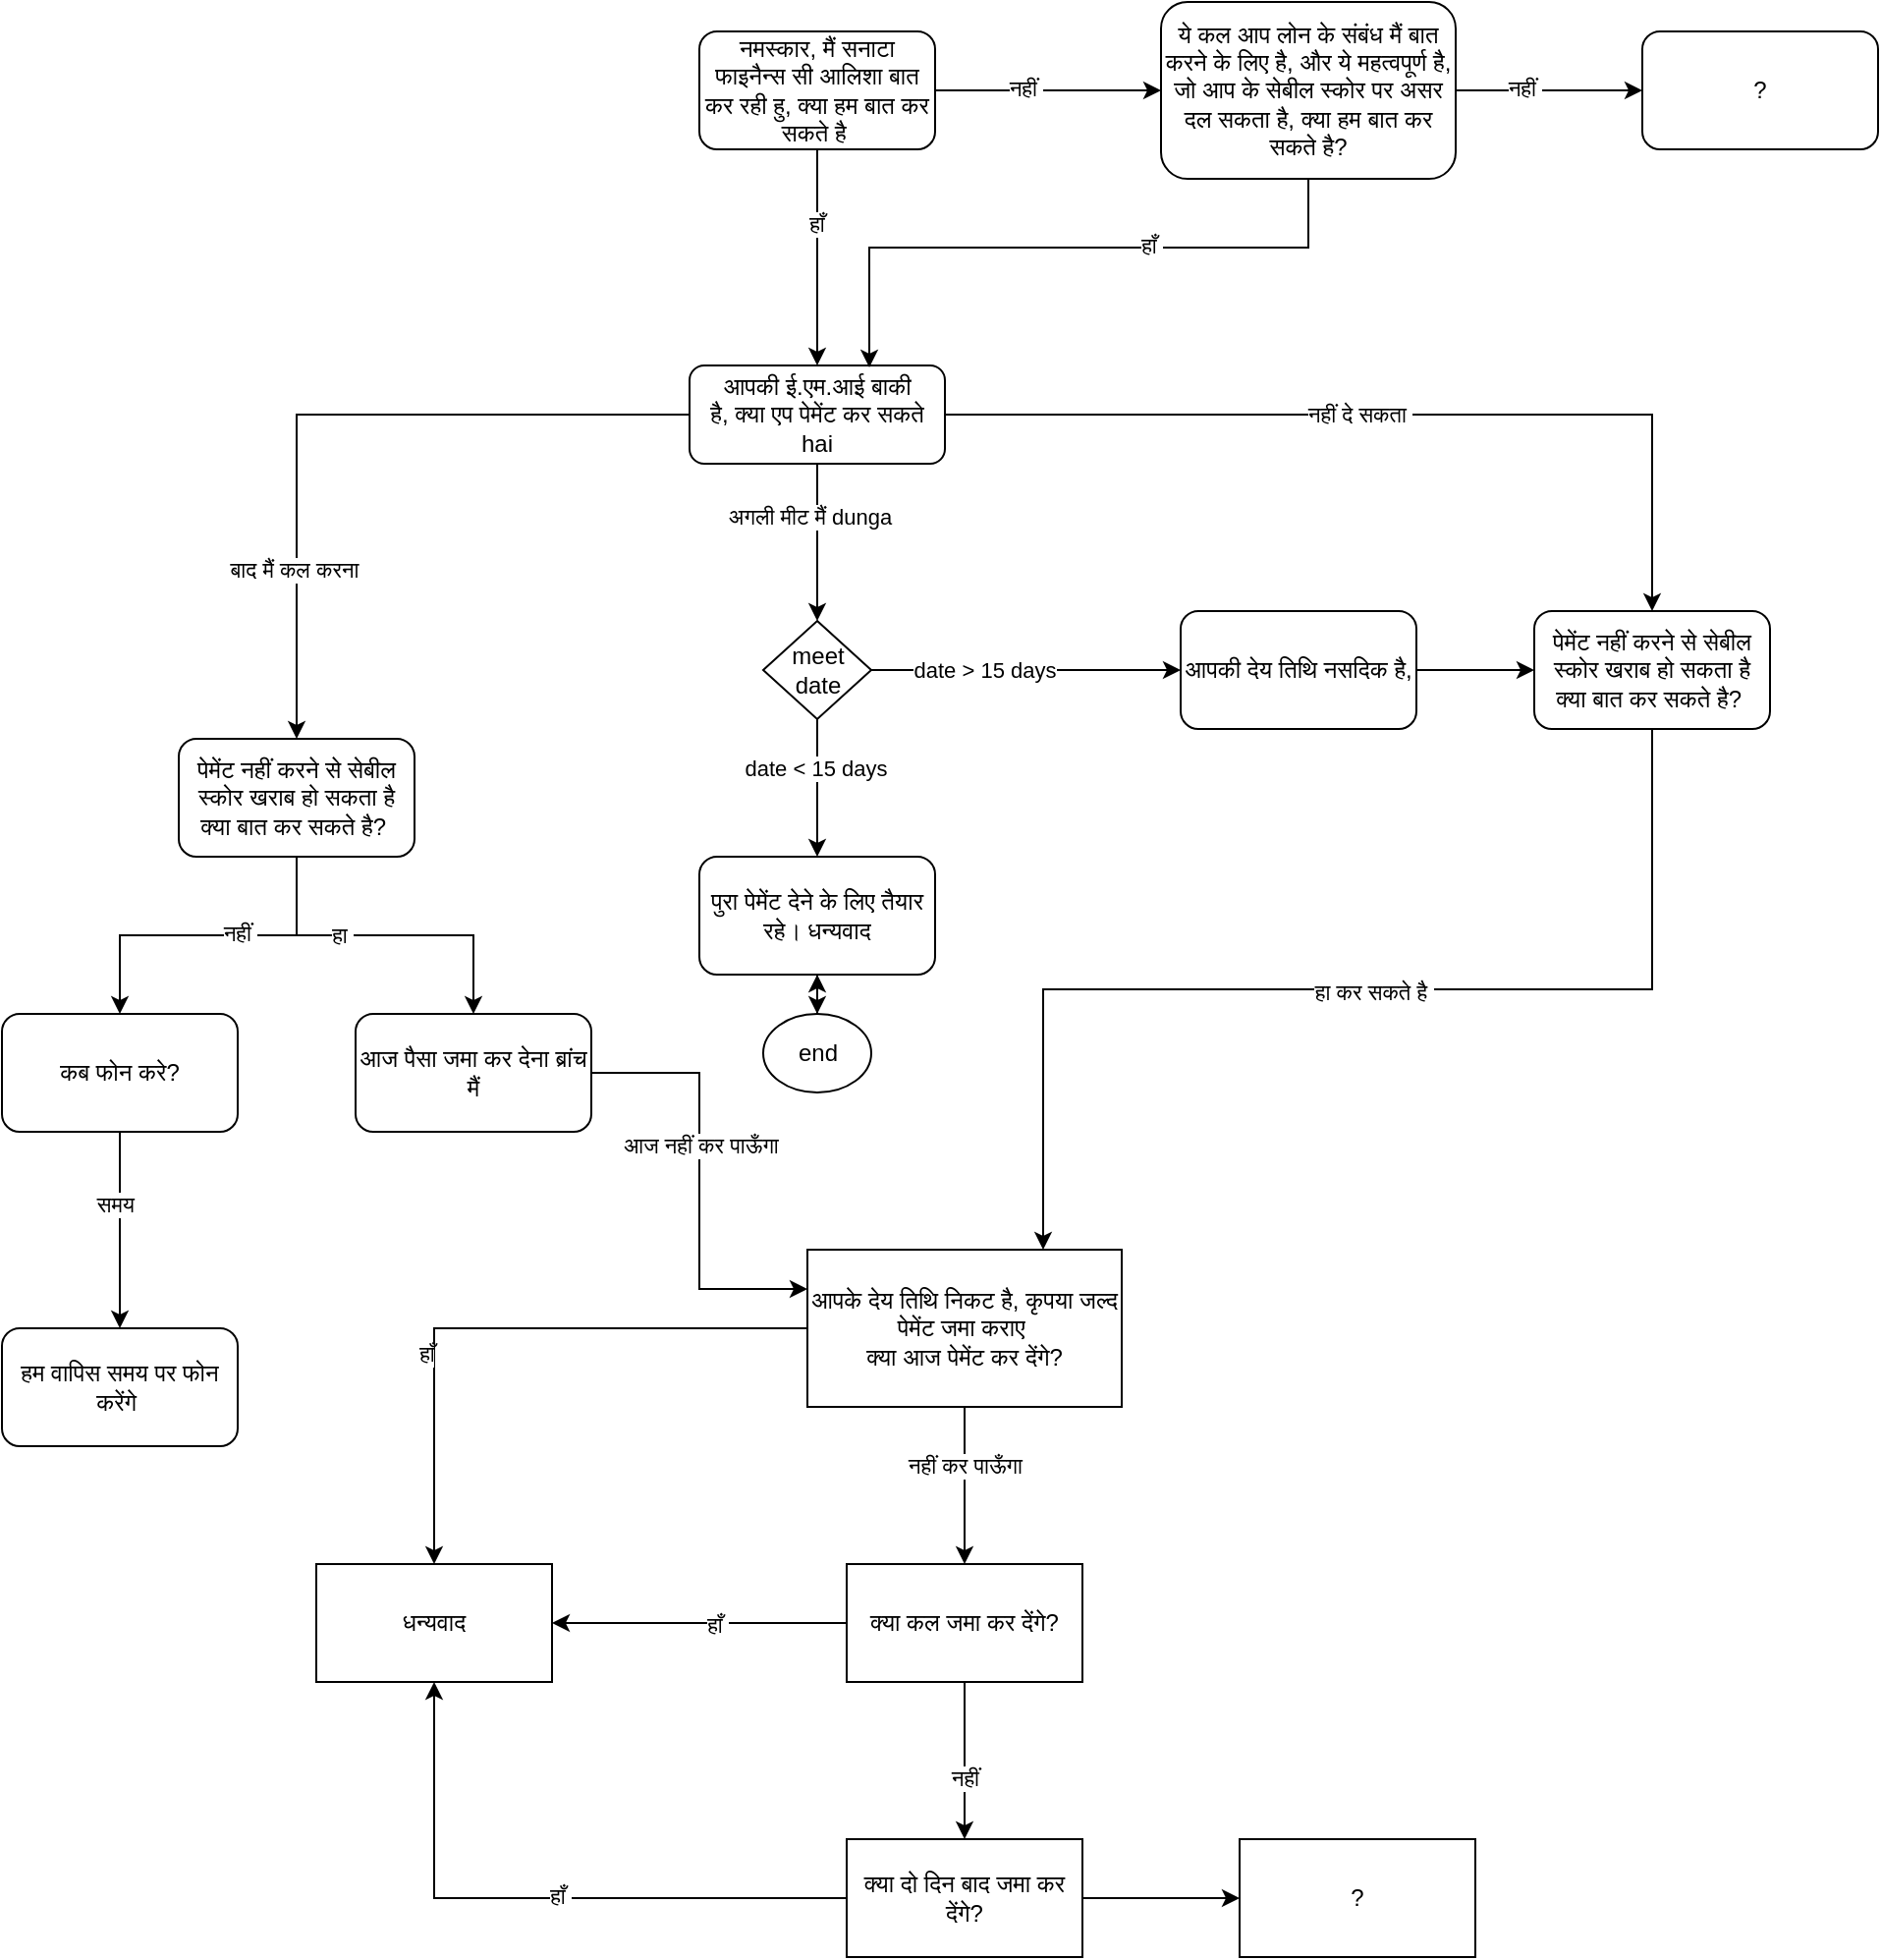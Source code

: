 <mxfile version="21.5.0" type="github">
  <diagram name="Page-1" id="A8u1cGYjJxs3ynTsOh-E">
    <mxGraphModel dx="2308" dy="832" grid="1" gridSize="10" guides="1" tooltips="1" connect="1" arrows="1" fold="1" page="1" pageScale="1" pageWidth="850" pageHeight="1100" math="0" shadow="0">
      <root>
        <mxCell id="0" />
        <mxCell id="1" parent="0" />
        <mxCell id="ubHi6udfQPmIiIhLqrcd-3" value="" style="edgeStyle=orthogonalEdgeStyle;rounded=0;orthogonalLoop=1;jettySize=auto;html=1;" parent="1" source="ubHi6udfQPmIiIhLqrcd-1" target="ubHi6udfQPmIiIhLqrcd-2" edge="1">
          <mxGeometry relative="1" as="geometry" />
        </mxCell>
        <mxCell id="ubHi6udfQPmIiIhLqrcd-4" value="बाद मैं कल करना&amp;nbsp;" style="edgeLabel;html=1;align=center;verticalAlign=middle;resizable=0;points=[];" parent="ubHi6udfQPmIiIhLqrcd-3" vertex="1" connectable="0">
          <mxGeometry x="0.425" relative="1" as="geometry">
            <mxPoint y="19" as="offset" />
          </mxGeometry>
        </mxCell>
        <mxCell id="ubHi6udfQPmIiIhLqrcd-6" value="" style="edgeStyle=orthogonalEdgeStyle;rounded=0;orthogonalLoop=1;jettySize=auto;html=1;" parent="1" source="D9SxiUH87e-Rk3kENxuC-22" target="ubHi6udfQPmIiIhLqrcd-5" edge="1">
          <mxGeometry relative="1" as="geometry">
            <Array as="points">
              <mxPoint x="385" y="480" />
              <mxPoint x="385" y="480" />
            </Array>
          </mxGeometry>
        </mxCell>
        <mxCell id="D9SxiUH87e-Rk3kENxuC-53" value="date &amp;lt; 15 days" style="edgeLabel;html=1;align=center;verticalAlign=middle;resizable=0;points=[];" vertex="1" connectable="0" parent="ubHi6udfQPmIiIhLqrcd-6">
          <mxGeometry x="-0.304" y="-1" relative="1" as="geometry">
            <mxPoint as="offset" />
          </mxGeometry>
        </mxCell>
        <mxCell id="ubHi6udfQPmIiIhLqrcd-9" value="" style="edgeStyle=orthogonalEdgeStyle;rounded=0;orthogonalLoop=1;jettySize=auto;html=1;" parent="1" source="ubHi6udfQPmIiIhLqrcd-1" target="ubHi6udfQPmIiIhLqrcd-8" edge="1">
          <mxGeometry relative="1" as="geometry" />
        </mxCell>
        <mxCell id="ubHi6udfQPmIiIhLqrcd-10" value="नहीं दे सकता&amp;nbsp;" style="edgeLabel;html=1;align=center;verticalAlign=middle;resizable=0;points=[];" parent="ubHi6udfQPmIiIhLqrcd-9" vertex="1" connectable="0">
          <mxGeometry x="0.529" y="-3" relative="1" as="geometry">
            <mxPoint x="-141" y="-3" as="offset" />
          </mxGeometry>
        </mxCell>
        <mxCell id="ubHi6udfQPmIiIhLqrcd-1" value="आपकी ई.एम.आई बाकी&lt;br&gt;है, क्या एप पेमेंट कर सकते&lt;br&gt;hai" style="rounded=1;whiteSpace=wrap;html=1;" parent="1" vertex="1">
          <mxGeometry x="320" y="260" width="130" height="50" as="geometry" />
        </mxCell>
        <mxCell id="ubHi6udfQPmIiIhLqrcd-13" value="" style="edgeStyle=orthogonalEdgeStyle;rounded=0;orthogonalLoop=1;jettySize=auto;html=1;" parent="1" source="ubHi6udfQPmIiIhLqrcd-2" target="ubHi6udfQPmIiIhLqrcd-12" edge="1">
          <mxGeometry relative="1" as="geometry" />
        </mxCell>
        <mxCell id="ubHi6udfQPmIiIhLqrcd-14" value="हा&amp;nbsp;" style="edgeLabel;html=1;align=center;verticalAlign=middle;resizable=0;points=[];" parent="ubHi6udfQPmIiIhLqrcd-13" vertex="1" connectable="0">
          <mxGeometry x="-0.265" relative="1" as="geometry">
            <mxPoint as="offset" />
          </mxGeometry>
        </mxCell>
        <mxCell id="ubHi6udfQPmIiIhLqrcd-16" value="" style="edgeStyle=orthogonalEdgeStyle;rounded=0;orthogonalLoop=1;jettySize=auto;html=1;" parent="1" source="ubHi6udfQPmIiIhLqrcd-2" target="ubHi6udfQPmIiIhLqrcd-15" edge="1">
          <mxGeometry relative="1" as="geometry" />
        </mxCell>
        <mxCell id="ubHi6udfQPmIiIhLqrcd-17" value="नहीं&amp;nbsp;" style="edgeLabel;html=1;align=center;verticalAlign=middle;resizable=0;points=[];" parent="ubHi6udfQPmIiIhLqrcd-16" vertex="1" connectable="0">
          <mxGeometry x="-0.189" y="-1" relative="1" as="geometry">
            <mxPoint as="offset" />
          </mxGeometry>
        </mxCell>
        <mxCell id="ubHi6udfQPmIiIhLqrcd-2" value="पेमेंट नहीं करने से सेबील स्कोर खराब हो सकता है&lt;br&gt;क्या बात कर सकते है?&amp;nbsp;" style="whiteSpace=wrap;html=1;rounded=1;" parent="1" vertex="1">
          <mxGeometry x="60" y="450" width="120" height="60" as="geometry" />
        </mxCell>
        <mxCell id="D9SxiUH87e-Rk3kENxuC-10" value="" style="edgeStyle=orthogonalEdgeStyle;rounded=0;orthogonalLoop=1;jettySize=auto;html=1;" edge="1" parent="1" source="ubHi6udfQPmIiIhLqrcd-5" target="D9SxiUH87e-Rk3kENxuC-9">
          <mxGeometry relative="1" as="geometry" />
        </mxCell>
        <mxCell id="ubHi6udfQPmIiIhLqrcd-5" value="पुरा पेमेंट देने के लिए तैयार रहे। धन्यवाद" style="whiteSpace=wrap;html=1;rounded=1;" parent="1" vertex="1">
          <mxGeometry x="325" y="510" width="120" height="60" as="geometry" />
        </mxCell>
        <mxCell id="D9SxiUH87e-Rk3kENxuC-19" style="edgeStyle=orthogonalEdgeStyle;rounded=0;orthogonalLoop=1;jettySize=auto;html=1;entryX=0.75;entryY=0;entryDx=0;entryDy=0;exitX=0.5;exitY=1;exitDx=0;exitDy=0;" edge="1" parent="1" source="ubHi6udfQPmIiIhLqrcd-8" target="D9SxiUH87e-Rk3kENxuC-2">
          <mxGeometry relative="1" as="geometry" />
        </mxCell>
        <mxCell id="D9SxiUH87e-Rk3kENxuC-21" value="हा कर सकते है&amp;nbsp;" style="edgeLabel;html=1;align=center;verticalAlign=middle;resizable=0;points=[];" vertex="1" connectable="0" parent="D9SxiUH87e-Rk3kENxuC-19">
          <mxGeometry x="-0.046" y="1" relative="1" as="geometry">
            <mxPoint as="offset" />
          </mxGeometry>
        </mxCell>
        <mxCell id="ubHi6udfQPmIiIhLqrcd-8" value="&lt;span style=&quot;font-family: Helvetica; font-size: 12px; font-style: normal; font-variant-ligatures: normal; font-variant-caps: normal; font-weight: 400; letter-spacing: normal; orphans: 2; text-align: center; text-indent: 0px; text-transform: none; widows: 2; word-spacing: 0px; -webkit-text-stroke-width: 0px; text-decoration-thickness: initial; text-decoration-style: initial; text-decoration-color: initial; float: none; display: inline !important;&quot;&gt;पेमेंट नहीं करने से सेबील स्कोर खराब हो सकता है&lt;/span&gt;&lt;br style=&quot;border-color: var(--border-color); font-family: Helvetica; font-size: 12px; font-style: normal; font-variant-ligatures: normal; font-variant-caps: normal; font-weight: 400; letter-spacing: normal; orphans: 2; text-align: center; text-indent: 0px; text-transform: none; widows: 2; word-spacing: 0px; -webkit-text-stroke-width: 0px; text-decoration-thickness: initial; text-decoration-style: initial; text-decoration-color: initial;&quot;&gt;&lt;span style=&quot;font-family: Helvetica; font-size: 12px; font-style: normal; font-variant-ligatures: normal; font-variant-caps: normal; font-weight: 400; letter-spacing: normal; orphans: 2; text-align: center; text-indent: 0px; text-transform: none; widows: 2; word-spacing: 0px; -webkit-text-stroke-width: 0px; text-decoration-thickness: initial; text-decoration-style: initial; text-decoration-color: initial; float: none; display: inline !important;&quot;&gt;क्या बात कर सकते है?&amp;nbsp;&lt;/span&gt;" style="whiteSpace=wrap;html=1;rounded=1;labelBackgroundColor=none;fontColor=default;" parent="1" vertex="1">
          <mxGeometry x="750" y="385" width="120" height="60" as="geometry" />
        </mxCell>
        <mxCell id="D9SxiUH87e-Rk3kENxuC-17" style="edgeStyle=orthogonalEdgeStyle;rounded=0;orthogonalLoop=1;jettySize=auto;html=1;entryX=0;entryY=0.25;entryDx=0;entryDy=0;" edge="1" parent="1" source="ubHi6udfQPmIiIhLqrcd-12" target="D9SxiUH87e-Rk3kENxuC-2">
          <mxGeometry relative="1" as="geometry" />
        </mxCell>
        <mxCell id="D9SxiUH87e-Rk3kENxuC-18" value="आज नहीं कर पाऊँगा&amp;nbsp;" style="edgeLabel;html=1;align=center;verticalAlign=middle;resizable=0;points=[];" vertex="1" connectable="0" parent="D9SxiUH87e-Rk3kENxuC-17">
          <mxGeometry x="-0.169" y="2" relative="1" as="geometry">
            <mxPoint as="offset" />
          </mxGeometry>
        </mxCell>
        <mxCell id="ubHi6udfQPmIiIhLqrcd-12" value="आज पैसा जमा कर देना ब्रांच मैं" style="whiteSpace=wrap;html=1;rounded=1;" parent="1" vertex="1">
          <mxGeometry x="150" y="590" width="120" height="60" as="geometry" />
        </mxCell>
        <mxCell id="D9SxiUH87e-Rk3kENxuC-45" value="" style="edgeStyle=orthogonalEdgeStyle;rounded=0;orthogonalLoop=1;jettySize=auto;html=1;" edge="1" parent="1" source="ubHi6udfQPmIiIhLqrcd-15" target="D9SxiUH87e-Rk3kENxuC-44">
          <mxGeometry relative="1" as="geometry" />
        </mxCell>
        <mxCell id="D9SxiUH87e-Rk3kENxuC-46" value="समय&amp;nbsp;" style="edgeLabel;html=1;align=center;verticalAlign=middle;resizable=0;points=[];" vertex="1" connectable="0" parent="D9SxiUH87e-Rk3kENxuC-45">
          <mxGeometry x="-0.26" y="-1" relative="1" as="geometry">
            <mxPoint as="offset" />
          </mxGeometry>
        </mxCell>
        <mxCell id="ubHi6udfQPmIiIhLqrcd-15" value="कब फोन करे?" style="whiteSpace=wrap;html=1;rounded=1;" parent="1" vertex="1">
          <mxGeometry x="-30" y="590" width="120" height="60" as="geometry" />
        </mxCell>
        <mxCell id="D9SxiUH87e-Rk3kENxuC-4" value="" style="edgeStyle=orthogonalEdgeStyle;rounded=0;orthogonalLoop=1;jettySize=auto;html=1;" edge="1" parent="1" source="D9SxiUH87e-Rk3kENxuC-2" target="D9SxiUH87e-Rk3kENxuC-3">
          <mxGeometry relative="1" as="geometry" />
        </mxCell>
        <mxCell id="D9SxiUH87e-Rk3kENxuC-5" value="हाँ" style="edgeLabel;html=1;align=center;verticalAlign=middle;resizable=0;points=[];" vertex="1" connectable="0" parent="D9SxiUH87e-Rk3kENxuC-4">
          <mxGeometry x="0.305" y="-4" relative="1" as="geometry">
            <mxPoint as="offset" />
          </mxGeometry>
        </mxCell>
        <mxCell id="D9SxiUH87e-Rk3kENxuC-7" value="" style="edgeStyle=orthogonalEdgeStyle;rounded=0;orthogonalLoop=1;jettySize=auto;html=1;" edge="1" parent="1" source="D9SxiUH87e-Rk3kENxuC-2" target="D9SxiUH87e-Rk3kENxuC-6">
          <mxGeometry relative="1" as="geometry" />
        </mxCell>
        <mxCell id="D9SxiUH87e-Rk3kENxuC-8" value="नहीं कर पाऊँगा" style="edgeLabel;html=1;align=center;verticalAlign=middle;resizable=0;points=[];" vertex="1" connectable="0" parent="D9SxiUH87e-Rk3kENxuC-7">
          <mxGeometry x="-0.253" relative="1" as="geometry">
            <mxPoint as="offset" />
          </mxGeometry>
        </mxCell>
        <mxCell id="D9SxiUH87e-Rk3kENxuC-2" value="आपके देय तिथि निकट है, कृपया जल्द पेमेंट जमा कराए&amp;nbsp;&lt;br&gt;क्या आज पेमेंट कर देंगे?" style="whiteSpace=wrap;html=1;" vertex="1" parent="1">
          <mxGeometry x="380" y="710" width="160" height="80" as="geometry" />
        </mxCell>
        <mxCell id="D9SxiUH87e-Rk3kENxuC-3" value="धन्यवाद" style="whiteSpace=wrap;html=1;" vertex="1" parent="1">
          <mxGeometry x="130" y="870" width="120" height="60" as="geometry" />
        </mxCell>
        <mxCell id="D9SxiUH87e-Rk3kENxuC-11" style="edgeStyle=orthogonalEdgeStyle;rounded=0;orthogonalLoop=1;jettySize=auto;html=1;entryX=1;entryY=0.5;entryDx=0;entryDy=0;" edge="1" parent="1" source="D9SxiUH87e-Rk3kENxuC-6" target="D9SxiUH87e-Rk3kENxuC-3">
          <mxGeometry relative="1" as="geometry" />
        </mxCell>
        <mxCell id="D9SxiUH87e-Rk3kENxuC-12" value="हाँ&amp;nbsp;" style="edgeLabel;html=1;align=center;verticalAlign=middle;resizable=0;points=[];" vertex="1" connectable="0" parent="D9SxiUH87e-Rk3kENxuC-11">
          <mxGeometry x="-0.12" y="1" relative="1" as="geometry">
            <mxPoint as="offset" />
          </mxGeometry>
        </mxCell>
        <mxCell id="D9SxiUH87e-Rk3kENxuC-14" value="" style="edgeStyle=orthogonalEdgeStyle;rounded=0;orthogonalLoop=1;jettySize=auto;html=1;" edge="1" parent="1" source="D9SxiUH87e-Rk3kENxuC-6" target="D9SxiUH87e-Rk3kENxuC-13">
          <mxGeometry relative="1" as="geometry" />
        </mxCell>
        <mxCell id="D9SxiUH87e-Rk3kENxuC-20" value="नहीं" style="edgeLabel;html=1;align=center;verticalAlign=middle;resizable=0;points=[];" vertex="1" connectable="0" parent="D9SxiUH87e-Rk3kENxuC-14">
          <mxGeometry x="0.216" relative="1" as="geometry">
            <mxPoint as="offset" />
          </mxGeometry>
        </mxCell>
        <mxCell id="D9SxiUH87e-Rk3kENxuC-6" value="क्या कल जमा कर देंगे?&lt;br&gt;" style="whiteSpace=wrap;html=1;" vertex="1" parent="1">
          <mxGeometry x="400" y="870" width="120" height="60" as="geometry" />
        </mxCell>
        <mxCell id="D9SxiUH87e-Rk3kENxuC-51" value="" style="edgeStyle=orthogonalEdgeStyle;rounded=0;orthogonalLoop=1;jettySize=auto;html=1;" edge="1" parent="1" source="D9SxiUH87e-Rk3kENxuC-9" target="ubHi6udfQPmIiIhLqrcd-5">
          <mxGeometry relative="1" as="geometry" />
        </mxCell>
        <mxCell id="D9SxiUH87e-Rk3kENxuC-9" value="end" style="ellipse;whiteSpace=wrap;html=1;rounded=1;" vertex="1" parent="1">
          <mxGeometry x="357.5" y="590" width="55" height="40" as="geometry" />
        </mxCell>
        <mxCell id="D9SxiUH87e-Rk3kENxuC-15" style="edgeStyle=orthogonalEdgeStyle;rounded=0;orthogonalLoop=1;jettySize=auto;html=1;entryX=0.5;entryY=1;entryDx=0;entryDy=0;" edge="1" parent="1" source="D9SxiUH87e-Rk3kENxuC-13" target="D9SxiUH87e-Rk3kENxuC-3">
          <mxGeometry relative="1" as="geometry" />
        </mxCell>
        <mxCell id="D9SxiUH87e-Rk3kENxuC-16" value="हाँ&amp;nbsp;" style="edgeLabel;html=1;align=center;verticalAlign=middle;resizable=0;points=[];" vertex="1" connectable="0" parent="D9SxiUH87e-Rk3kENxuC-15">
          <mxGeometry x="-0.087" y="-1" relative="1" as="geometry">
            <mxPoint as="offset" />
          </mxGeometry>
        </mxCell>
        <mxCell id="D9SxiUH87e-Rk3kENxuC-43" value="" style="edgeStyle=orthogonalEdgeStyle;rounded=0;orthogonalLoop=1;jettySize=auto;html=1;" edge="1" parent="1" source="D9SxiUH87e-Rk3kENxuC-13" target="D9SxiUH87e-Rk3kENxuC-42">
          <mxGeometry relative="1" as="geometry" />
        </mxCell>
        <mxCell id="D9SxiUH87e-Rk3kENxuC-13" value="क्या दो दिन बाद जमा कर देंगे?" style="whiteSpace=wrap;html=1;" vertex="1" parent="1">
          <mxGeometry x="400" y="1010" width="120" height="60" as="geometry" />
        </mxCell>
        <mxCell id="D9SxiUH87e-Rk3kENxuC-23" value="" style="edgeStyle=orthogonalEdgeStyle;rounded=0;orthogonalLoop=1;jettySize=auto;html=1;" edge="1" parent="1" source="ubHi6udfQPmIiIhLqrcd-1" target="D9SxiUH87e-Rk3kENxuC-22">
          <mxGeometry relative="1" as="geometry">
            <mxPoint x="385" y="330" as="sourcePoint" />
            <mxPoint x="385" y="450" as="targetPoint" />
          </mxGeometry>
        </mxCell>
        <mxCell id="D9SxiUH87e-Rk3kENxuC-24" value="अगली मीट मैं dunga" style="edgeLabel;html=1;align=center;verticalAlign=middle;resizable=0;points=[];" vertex="1" connectable="0" parent="D9SxiUH87e-Rk3kENxuC-23">
          <mxGeometry x="-0.327" y="-4" relative="1" as="geometry">
            <mxPoint as="offset" />
          </mxGeometry>
        </mxCell>
        <mxCell id="D9SxiUH87e-Rk3kENxuC-25" style="edgeStyle=orthogonalEdgeStyle;rounded=0;orthogonalLoop=1;jettySize=auto;html=1;entryX=0;entryY=0.5;entryDx=0;entryDy=0;" edge="1" parent="1" source="D9SxiUH87e-Rk3kENxuC-49" target="ubHi6udfQPmIiIhLqrcd-8">
          <mxGeometry relative="1" as="geometry" />
        </mxCell>
        <mxCell id="D9SxiUH87e-Rk3kENxuC-22" value="meet&lt;br&gt;date" style="rhombus;whiteSpace=wrap;html=1;" vertex="1" parent="1">
          <mxGeometry x="357.5" y="390" width="55" height="50" as="geometry" />
        </mxCell>
        <mxCell id="D9SxiUH87e-Rk3kENxuC-29" value="" style="edgeStyle=orthogonalEdgeStyle;rounded=0;orthogonalLoop=1;jettySize=auto;html=1;" edge="1" parent="1" source="D9SxiUH87e-Rk3kENxuC-27" target="ubHi6udfQPmIiIhLqrcd-1">
          <mxGeometry relative="1" as="geometry" />
        </mxCell>
        <mxCell id="D9SxiUH87e-Rk3kENxuC-30" value="हाँ&amp;nbsp;" style="edgeLabel;html=1;align=center;verticalAlign=middle;resizable=0;points=[];" vertex="1" connectable="0" parent="D9SxiUH87e-Rk3kENxuC-29">
          <mxGeometry x="-0.312" y="1" relative="1" as="geometry">
            <mxPoint as="offset" />
          </mxGeometry>
        </mxCell>
        <mxCell id="D9SxiUH87e-Rk3kENxuC-34" value="" style="edgeStyle=orthogonalEdgeStyle;rounded=0;orthogonalLoop=1;jettySize=auto;html=1;" edge="1" parent="1" source="D9SxiUH87e-Rk3kENxuC-27" target="D9SxiUH87e-Rk3kENxuC-31">
          <mxGeometry relative="1" as="geometry" />
        </mxCell>
        <mxCell id="D9SxiUH87e-Rk3kENxuC-35" value="नहीं&amp;nbsp;" style="edgeLabel;html=1;align=center;verticalAlign=middle;resizable=0;points=[];" vertex="1" connectable="0" parent="D9SxiUH87e-Rk3kENxuC-34">
          <mxGeometry x="-0.203" y="1" relative="1" as="geometry">
            <mxPoint as="offset" />
          </mxGeometry>
        </mxCell>
        <mxCell id="D9SxiUH87e-Rk3kENxuC-27" value="नमस्कार, मैं सनाटा फाइनैन्स सी आलिशा बात कर रही हु, क्या हम बात कर सकते है&amp;nbsp;" style="whiteSpace=wrap;html=1;rounded=1;" vertex="1" parent="1">
          <mxGeometry x="325" y="90" width="120" height="60" as="geometry" />
        </mxCell>
        <mxCell id="D9SxiUH87e-Rk3kENxuC-36" style="edgeStyle=orthogonalEdgeStyle;rounded=0;orthogonalLoop=1;jettySize=auto;html=1;entryX=0.704;entryY=0.02;entryDx=0;entryDy=0;entryPerimeter=0;" edge="1" parent="1" source="D9SxiUH87e-Rk3kENxuC-31" target="ubHi6udfQPmIiIhLqrcd-1">
          <mxGeometry relative="1" as="geometry">
            <Array as="points">
              <mxPoint x="635" y="200" />
              <mxPoint x="411" y="200" />
            </Array>
          </mxGeometry>
        </mxCell>
        <mxCell id="D9SxiUH87e-Rk3kENxuC-37" value="हाँ&amp;nbsp;" style="edgeLabel;html=1;align=center;verticalAlign=middle;resizable=0;points=[];" vertex="1" connectable="0" parent="D9SxiUH87e-Rk3kENxuC-36">
          <mxGeometry x="-0.276" y="-1" relative="1" as="geometry">
            <mxPoint as="offset" />
          </mxGeometry>
        </mxCell>
        <mxCell id="D9SxiUH87e-Rk3kENxuC-40" value="" style="edgeStyle=orthogonalEdgeStyle;rounded=0;orthogonalLoop=1;jettySize=auto;html=1;" edge="1" parent="1" source="D9SxiUH87e-Rk3kENxuC-31" target="D9SxiUH87e-Rk3kENxuC-39">
          <mxGeometry relative="1" as="geometry" />
        </mxCell>
        <mxCell id="D9SxiUH87e-Rk3kENxuC-41" value="नहीं&amp;nbsp;" style="edgeLabel;html=1;align=center;verticalAlign=middle;resizable=0;points=[];" vertex="1" connectable="0" parent="D9SxiUH87e-Rk3kENxuC-40">
          <mxGeometry x="-0.273" y="1" relative="1" as="geometry">
            <mxPoint as="offset" />
          </mxGeometry>
        </mxCell>
        <mxCell id="D9SxiUH87e-Rk3kENxuC-31" value="ये कल आप लोन के संबंध मैं बात करने के लिए है, और ये महत्वपूर्ण है, जो आप के सेबील स्कोर पर असर दल सकता है, क्या हम बात कर सकते है?&lt;br&gt;" style="whiteSpace=wrap;html=1;rounded=1;" vertex="1" parent="1">
          <mxGeometry x="560" y="75" width="150" height="90" as="geometry" />
        </mxCell>
        <mxCell id="D9SxiUH87e-Rk3kENxuC-39" value="?" style="whiteSpace=wrap;html=1;rounded=1;" vertex="1" parent="1">
          <mxGeometry x="805" y="90" width="120" height="60" as="geometry" />
        </mxCell>
        <mxCell id="D9SxiUH87e-Rk3kENxuC-42" value="?" style="whiteSpace=wrap;html=1;" vertex="1" parent="1">
          <mxGeometry x="600" y="1010" width="120" height="60" as="geometry" />
        </mxCell>
        <mxCell id="D9SxiUH87e-Rk3kENxuC-44" value="हम वापिस समय पर फोन करेंगे&amp;nbsp;" style="whiteSpace=wrap;html=1;rounded=1;" vertex="1" parent="1">
          <mxGeometry x="-30" y="750" width="120" height="60" as="geometry" />
        </mxCell>
        <mxCell id="D9SxiUH87e-Rk3kENxuC-47" value="" style="edgeStyle=orthogonalEdgeStyle;rounded=0;orthogonalLoop=1;jettySize=auto;html=1;entryX=0;entryY=0.5;entryDx=0;entryDy=0;" edge="1" parent="1" source="D9SxiUH87e-Rk3kENxuC-22" target="D9SxiUH87e-Rk3kENxuC-49">
          <mxGeometry relative="1" as="geometry">
            <mxPoint x="413" y="415" as="sourcePoint" />
            <mxPoint x="720" y="415" as="targetPoint" />
          </mxGeometry>
        </mxCell>
        <mxCell id="D9SxiUH87e-Rk3kENxuC-48" value="date &amp;gt; 15 days" style="edgeLabel;html=1;align=center;verticalAlign=middle;resizable=0;points=[];" vertex="1" connectable="0" parent="D9SxiUH87e-Rk3kENxuC-47">
          <mxGeometry x="-0.338" y="3" relative="1" as="geometry">
            <mxPoint x="5" y="3" as="offset" />
          </mxGeometry>
        </mxCell>
        <mxCell id="D9SxiUH87e-Rk3kENxuC-49" value="आपकी देय तिथि नसदिक है," style="rounded=1;whiteSpace=wrap;html=1;" vertex="1" parent="1">
          <mxGeometry x="570" y="385" width="120" height="60" as="geometry" />
        </mxCell>
      </root>
    </mxGraphModel>
  </diagram>
</mxfile>
